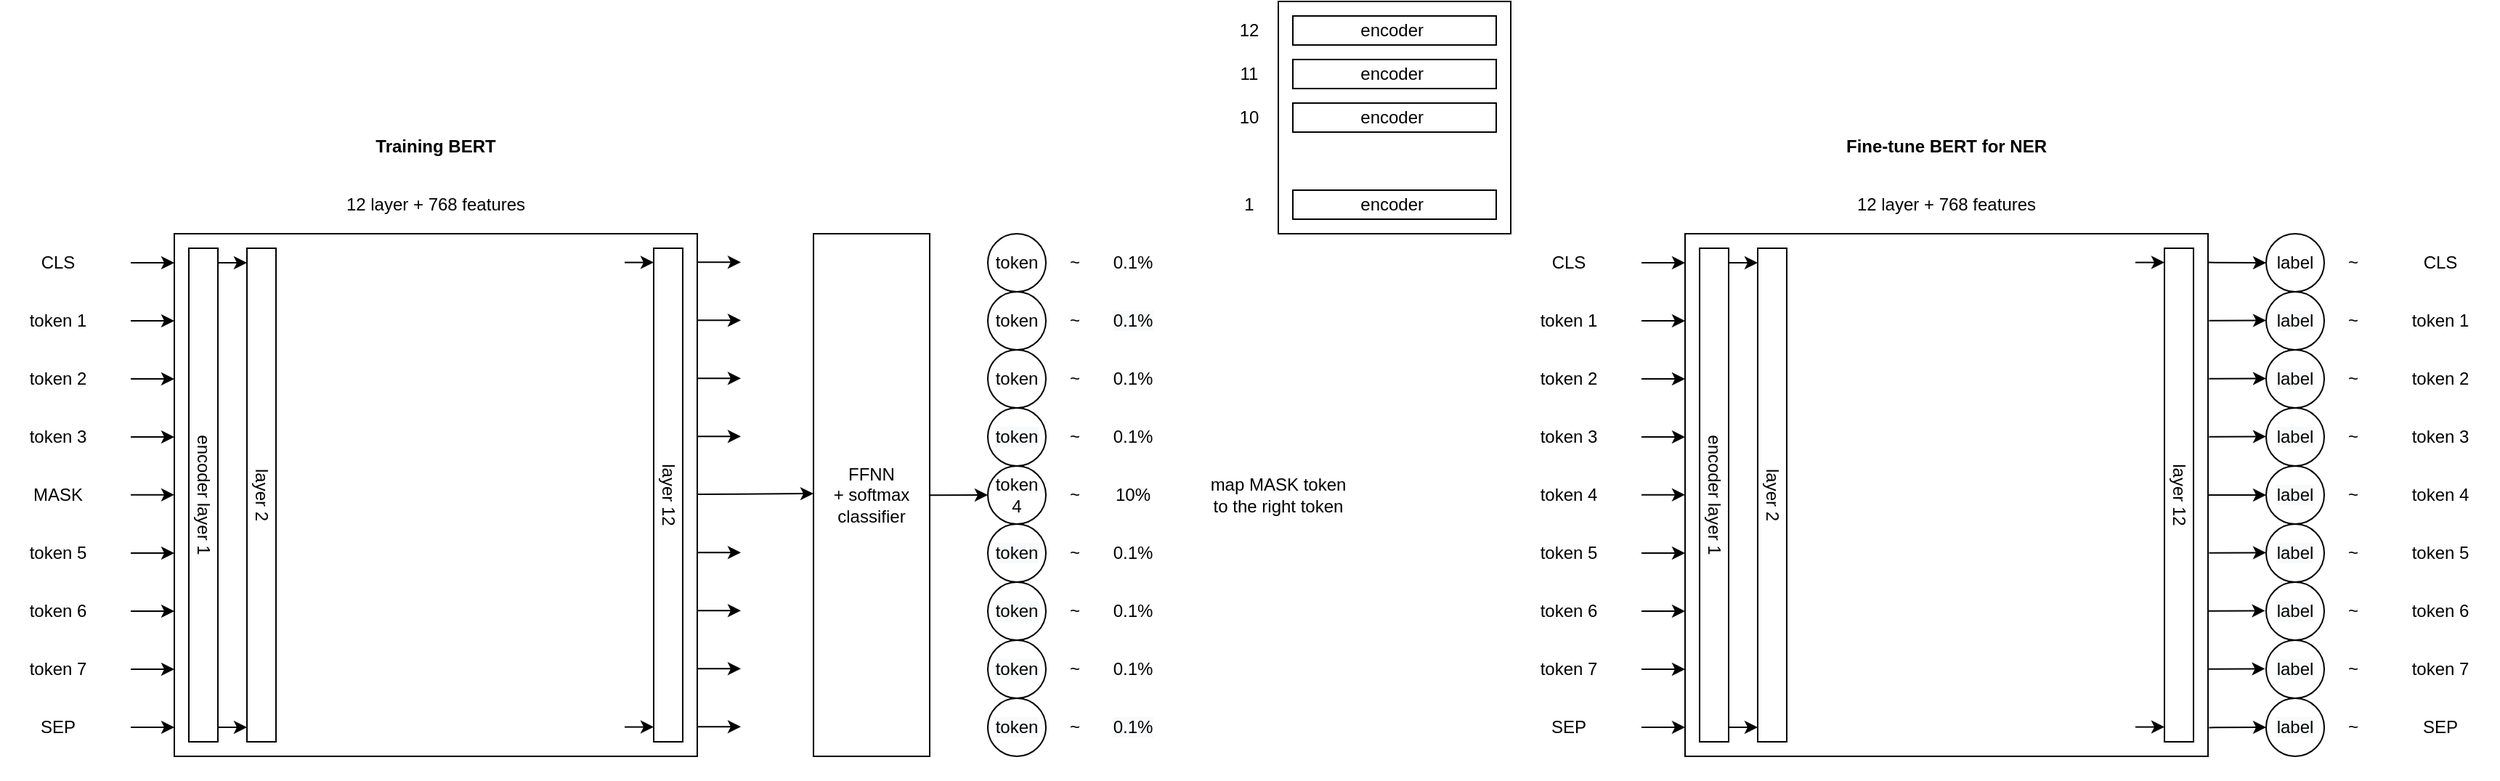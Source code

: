 <mxfile version="14.7.3" type="github"><diagram id="Am8PIktLpf--4aQYehBC" name="Page-1"><mxGraphModel dx="2094" dy="1460" grid="1" gridSize="10" guides="1" tooltips="1" connect="1" arrows="1" fold="1" page="1" pageScale="1" pageWidth="1169" pageHeight="827" math="0" shadow="0"><root><mxCell id="0"/><mxCell id="1" parent="0"/><mxCell id="1VEz2_jv1e1CEYr6-E1S-1" value="" style="whiteSpace=wrap;html=1;aspect=fixed;" vertex="1" parent="1"><mxGeometry x="1200" y="200" width="360" height="360" as="geometry"/></mxCell><mxCell id="1VEz2_jv1e1CEYr6-E1S-2" value="" style="rounded=0;whiteSpace=wrap;html=1;" vertex="1" parent="1"><mxGeometry x="1210" y="210" width="20" height="340" as="geometry"/></mxCell><mxCell id="1VEz2_jv1e1CEYr6-E1S-3" value="" style="rounded=0;whiteSpace=wrap;html=1;" vertex="1" parent="1"><mxGeometry x="1250" y="210" width="20" height="340" as="geometry"/></mxCell><mxCell id="1VEz2_jv1e1CEYr6-E1S-4" value="" style="rounded=0;whiteSpace=wrap;html=1;" vertex="1" parent="1"><mxGeometry x="1530" y="210" width="20" height="340" as="geometry"/></mxCell><mxCell id="1VEz2_jv1e1CEYr6-E1S-5" value="" style="endArrow=classic;html=1;" edge="1" parent="1"><mxGeometry width="50" height="50" relative="1" as="geometry"><mxPoint x="1170" y="220" as="sourcePoint"/><mxPoint x="1200" y="220" as="targetPoint"/><Array as="points"><mxPoint x="1200" y="220"/></Array></mxGeometry></mxCell><mxCell id="1VEz2_jv1e1CEYr6-E1S-6" value="" style="endArrow=classic;html=1;" edge="1" parent="1"><mxGeometry width="50" height="50" relative="1" as="geometry"><mxPoint x="1170" y="260" as="sourcePoint"/><mxPoint x="1200" y="260" as="targetPoint"/><Array as="points"><mxPoint x="1200" y="260"/></Array></mxGeometry></mxCell><mxCell id="1VEz2_jv1e1CEYr6-E1S-7" value="" style="endArrow=classic;html=1;" edge="1" parent="1"><mxGeometry width="50" height="50" relative="1" as="geometry"><mxPoint x="1170" y="300" as="sourcePoint"/><mxPoint x="1200" y="300" as="targetPoint"/><Array as="points"><mxPoint x="1200" y="300"/></Array></mxGeometry></mxCell><mxCell id="1VEz2_jv1e1CEYr6-E1S-8" value="" style="endArrow=classic;html=1;" edge="1" parent="1"><mxGeometry width="50" height="50" relative="1" as="geometry"><mxPoint x="1170" y="340" as="sourcePoint"/><mxPoint x="1200" y="340" as="targetPoint"/><Array as="points"><mxPoint x="1200" y="340"/></Array></mxGeometry></mxCell><mxCell id="1VEz2_jv1e1CEYr6-E1S-9" value="" style="endArrow=classic;html=1;" edge="1" parent="1"><mxGeometry width="50" height="50" relative="1" as="geometry"><mxPoint x="1170" y="379.83" as="sourcePoint"/><mxPoint x="1200" y="379.83" as="targetPoint"/><Array as="points"><mxPoint x="1200" y="379.83"/></Array></mxGeometry></mxCell><mxCell id="1VEz2_jv1e1CEYr6-E1S-10" value="" style="endArrow=classic;html=1;" edge="1" parent="1"><mxGeometry width="50" height="50" relative="1" as="geometry"><mxPoint x="1170" y="420.0" as="sourcePoint"/><mxPoint x="1200" y="420.0" as="targetPoint"/><Array as="points"><mxPoint x="1200" y="420"/></Array></mxGeometry></mxCell><mxCell id="1VEz2_jv1e1CEYr6-E1S-11" value="" style="endArrow=classic;html=1;" edge="1" parent="1"><mxGeometry width="50" height="50" relative="1" as="geometry"><mxPoint x="1170" y="460" as="sourcePoint"/><mxPoint x="1200" y="460" as="targetPoint"/><Array as="points"><mxPoint x="1200" y="460"/></Array></mxGeometry></mxCell><mxCell id="1VEz2_jv1e1CEYr6-E1S-12" value="" style="endArrow=classic;html=1;" edge="1" parent="1"><mxGeometry width="50" height="50" relative="1" as="geometry"><mxPoint x="1170" y="500" as="sourcePoint"/><mxPoint x="1200" y="500" as="targetPoint"/><Array as="points"><mxPoint x="1200" y="500"/></Array></mxGeometry></mxCell><mxCell id="1VEz2_jv1e1CEYr6-E1S-13" value="" style="endArrow=classic;html=1;" edge="1" parent="1"><mxGeometry width="50" height="50" relative="1" as="geometry"><mxPoint x="1170" y="540" as="sourcePoint"/><mxPoint x="1200" y="540" as="targetPoint"/><Array as="points"><mxPoint x="1200" y="540"/></Array></mxGeometry></mxCell><mxCell id="1VEz2_jv1e1CEYr6-E1S-14" value="" style="endArrow=classic;html=1;" edge="1" parent="1"><mxGeometry width="50" height="50" relative="1" as="geometry"><mxPoint x="1230" y="220" as="sourcePoint"/><mxPoint x="1250" y="220" as="targetPoint"/><Array as="points"/></mxGeometry></mxCell><mxCell id="1VEz2_jv1e1CEYr6-E1S-16" value="" style="endArrow=classic;html=1;" edge="1" parent="1"><mxGeometry width="50" height="50" relative="1" as="geometry"><mxPoint x="1230" y="540" as="sourcePoint"/><mxPoint x="1250" y="540" as="targetPoint"/><Array as="points"/></mxGeometry></mxCell><mxCell id="1VEz2_jv1e1CEYr6-E1S-17" value="" style="endArrow=classic;html=1;exitX=1.001;exitY=0.055;exitDx=0;exitDy=0;exitPerimeter=0;" edge="1" parent="1" source="1VEz2_jv1e1CEYr6-E1S-1"><mxGeometry width="50" height="50" relative="1" as="geometry"><mxPoint x="1570" y="220" as="sourcePoint"/><mxPoint x="1600" y="220" as="targetPoint"/><Array as="points"><mxPoint x="1600" y="220"/></Array></mxGeometry></mxCell><mxCell id="1VEz2_jv1e1CEYr6-E1S-18" value="" style="endArrow=classic;html=1;exitX=1.002;exitY=0.945;exitDx=0;exitDy=0;exitPerimeter=0;" edge="1" parent="1" source="1VEz2_jv1e1CEYr6-E1S-1"><mxGeometry width="50" height="50" relative="1" as="geometry"><mxPoint x="1570" y="540" as="sourcePoint"/><mxPoint x="1600" y="540" as="targetPoint"/><Array as="points"/></mxGeometry></mxCell><mxCell id="1VEz2_jv1e1CEYr6-E1S-21" value="label" style="ellipse;whiteSpace=wrap;html=1;aspect=fixed;" vertex="1" parent="1"><mxGeometry x="1600" y="200" width="40" height="40" as="geometry"/></mxCell><mxCell id="1VEz2_jv1e1CEYr6-E1S-22" value="&#10;&#10;&lt;span style=&quot;color: rgb(0, 0, 0); font-family: helvetica; font-size: 12px; font-style: normal; font-weight: 400; letter-spacing: normal; text-align: center; text-indent: 0px; text-transform: none; word-spacing: 0px; background-color: rgb(248, 249, 250); display: inline; float: none;&quot;&gt;label&lt;/span&gt;&#10;&#10;" style="ellipse;whiteSpace=wrap;html=1;aspect=fixed;" vertex="1" parent="1"><mxGeometry x="1600" y="240" width="40" height="40" as="geometry"/></mxCell><mxCell id="1VEz2_jv1e1CEYr6-E1S-23" value="&#10;&#10;&lt;span style=&quot;color: rgb(0, 0, 0); font-family: helvetica; font-size: 12px; font-style: normal; font-weight: 400; letter-spacing: normal; text-align: center; text-indent: 0px; text-transform: none; word-spacing: 0px; background-color: rgb(248, 249, 250); display: inline; float: none;&quot;&gt;label&lt;/span&gt;&#10;&#10;" style="ellipse;whiteSpace=wrap;html=1;aspect=fixed;" vertex="1" parent="1"><mxGeometry x="1600" y="280" width="40" height="40" as="geometry"/></mxCell><mxCell id="1VEz2_jv1e1CEYr6-E1S-24" value="&#10;&#10;&lt;span style=&quot;color: rgb(0, 0, 0); font-family: helvetica; font-size: 12px; font-style: normal; font-weight: 400; letter-spacing: normal; text-align: center; text-indent: 0px; text-transform: none; word-spacing: 0px; background-color: rgb(248, 249, 250); display: inline; float: none;&quot;&gt;label&lt;/span&gt;&#10;&#10;" style="ellipse;whiteSpace=wrap;html=1;aspect=fixed;" vertex="1" parent="1"><mxGeometry x="1600" y="320" width="40" height="40" as="geometry"/></mxCell><mxCell id="1VEz2_jv1e1CEYr6-E1S-25" value="&#10;&#10;&lt;span style=&quot;color: rgb(0, 0, 0); font-family: helvetica; font-size: 12px; font-style: normal; font-weight: 400; letter-spacing: normal; text-align: center; text-indent: 0px; text-transform: none; word-spacing: 0px; background-color: rgb(248, 249, 250); display: inline; float: none;&quot;&gt;label&lt;/span&gt;&#10;&#10;" style="ellipse;whiteSpace=wrap;html=1;aspect=fixed;" vertex="1" parent="1"><mxGeometry x="1600" y="360" width="40" height="40" as="geometry"/></mxCell><mxCell id="1VEz2_jv1e1CEYr6-E1S-26" value="&#10;&#10;&lt;span style=&quot;color: rgb(0, 0, 0); font-family: helvetica; font-size: 12px; font-style: normal; font-weight: 400; letter-spacing: normal; text-align: center; text-indent: 0px; text-transform: none; word-spacing: 0px; background-color: rgb(248, 249, 250); display: inline; float: none;&quot;&gt;label&lt;/span&gt;&#10;&#10;" style="ellipse;whiteSpace=wrap;html=1;aspect=fixed;" vertex="1" parent="1"><mxGeometry x="1600" y="400" width="40" height="40" as="geometry"/></mxCell><mxCell id="1VEz2_jv1e1CEYr6-E1S-27" value="&#10;&#10;&lt;span style=&quot;color: rgb(0, 0, 0); font-family: helvetica; font-size: 12px; font-style: normal; font-weight: 400; letter-spacing: normal; text-align: center; text-indent: 0px; text-transform: none; word-spacing: 0px; background-color: rgb(248, 249, 250); display: inline; float: none;&quot;&gt;label&lt;/span&gt;&#10;&#10;" style="ellipse;whiteSpace=wrap;html=1;aspect=fixed;" vertex="1" parent="1"><mxGeometry x="1600" y="440" width="40" height="40" as="geometry"/></mxCell><mxCell id="1VEz2_jv1e1CEYr6-E1S-28" value="&#10;&#10;&lt;span style=&quot;color: rgb(0, 0, 0); font-family: helvetica; font-size: 12px; font-style: normal; font-weight: 400; letter-spacing: normal; text-align: center; text-indent: 0px; text-transform: none; word-spacing: 0px; background-color: rgb(248, 249, 250); display: inline; float: none;&quot;&gt;label&lt;/span&gt;&#10;&#10;" style="ellipse;whiteSpace=wrap;html=1;aspect=fixed;" vertex="1" parent="1"><mxGeometry x="1600" y="480" width="40" height="40" as="geometry"/></mxCell><mxCell id="1VEz2_jv1e1CEYr6-E1S-29" value="&#10;&#10;&lt;span style=&quot;color: rgb(0, 0, 0); font-family: helvetica; font-size: 12px; font-style: normal; font-weight: 400; letter-spacing: normal; text-align: center; text-indent: 0px; text-transform: none; word-spacing: 0px; background-color: rgb(248, 249, 250); display: inline; float: none;&quot;&gt;label&lt;/span&gt;&#10;&#10;" style="ellipse;whiteSpace=wrap;html=1;aspect=fixed;" vertex="1" parent="1"><mxGeometry x="1600" y="520" width="40" height="40" as="geometry"/></mxCell><mxCell id="1VEz2_jv1e1CEYr6-E1S-30" value="" style="endArrow=classic;html=1;entryX=0;entryY=0.5;entryDx=0;entryDy=0;" edge="1" parent="1" target="1VEz2_jv1e1CEYr6-E1S-25"><mxGeometry width="50" height="50" relative="1" as="geometry"><mxPoint x="1560" y="380" as="sourcePoint"/><mxPoint x="1610" y="330" as="targetPoint"/></mxGeometry></mxCell><mxCell id="1VEz2_jv1e1CEYr6-E1S-31" value="12 layer + 768 features" style="text;html=1;strokeColor=none;fillColor=none;align=center;verticalAlign=middle;whiteSpace=wrap;rounded=0;" vertex="1" parent="1"><mxGeometry x="1200" y="170" width="360" height="20" as="geometry"/></mxCell><mxCell id="1VEz2_jv1e1CEYr6-E1S-32" value="encoder layer 1" style="text;html=1;strokeColor=none;fillColor=none;align=center;verticalAlign=middle;whiteSpace=wrap;rounded=0;rotation=90;" vertex="1" parent="1"><mxGeometry x="1175" y="370" width="90" height="20" as="geometry"/></mxCell><mxCell id="1VEz2_jv1e1CEYr6-E1S-33" value="layer 2" style="text;html=1;strokeColor=none;fillColor=none;align=center;verticalAlign=middle;whiteSpace=wrap;rounded=0;rotation=90;" vertex="1" parent="1"><mxGeometry x="1240" y="370" width="40" height="20" as="geometry"/></mxCell><mxCell id="1VEz2_jv1e1CEYr6-E1S-34" value="layer 12" style="text;html=1;strokeColor=none;fillColor=none;align=center;verticalAlign=middle;whiteSpace=wrap;rounded=0;rotation=90;" vertex="1" parent="1"><mxGeometry x="1505" y="370" width="70" height="20" as="geometry"/></mxCell><mxCell id="1VEz2_jv1e1CEYr6-E1S-35" value="CLS&lt;span style=&quot;color: rgba(0 , 0 , 0 , 0) ; font-family: monospace ; font-size: 0px&quot;&gt;%3CmxGraphModel%3E%3Croot%3E%3CmxCell%20id%3D%220%22%2F%3E%3CmxCell%20id%3D%221%22%20parent%3D%220%22%2F%3E%3CmxCell%20id%3D%222%22%20value%3D%22layer%202%22%20style%3D%22text%3Bhtml%3D1%3BstrokeColor%3Dnone%3BfillColor%3Dnone%3Balign%3Dcenter%3BverticalAlign%3Dmiddle%3BwhiteSpace%3Dwrap%3Brounded%3D0%3Brotation%3D90%3B%22%20vertex%3D%221%22%20parent%3D%221%22%3E%3CmxGeometry%20x%3D%22240%22%20y%3D%22270%22%20width%3D%2240%22%20height%3D%2220%22%20as%3D%22geometry%22%2F%3E%3C%2FmxCell%3E%3C%2Froot%3E%3C%2FmxGraphModel%3E&lt;/span&gt;&lt;span style=&quot;color: rgba(0 , 0 , 0 , 0) ; font-family: monospace ; font-size: 0px&quot;&gt;%3CmxGraphModel%3E%3Croot%3E%3CmxCell%20id%3D%220%22%2F%3E%3CmxCell%20id%3D%221%22%20parent%3D%220%22%2F%3E%3CmxCell%20id%3D%222%22%20value%3D%22layer%202%22%20style%3D%22text%3Bhtml%3D1%3BstrokeColor%3Dnone%3BfillColor%3Dnone%3Balign%3Dcenter%3BverticalAlign%3Dmiddle%3BwhiteSpace%3Dwrap%3Brounded%3D0%3Brotation%3D90%3B%22%20vertex%3D%221%22%20parent%3D%221%22%3E%3CmxGeometry%20x%3D%22240%22%20y%3D%22270%22%20width%3D%2240%22%20height%3D%2220%22%20as%3D%22geometry%22%2F%3E%3C%2FmxCell%3E%3C%2Froot%3E%3C%2FmxGraphModel%3E&lt;/span&gt;" style="text;html=1;strokeColor=none;fillColor=none;align=center;verticalAlign=middle;whiteSpace=wrap;rounded=0;" vertex="1" parent="1"><mxGeometry x="1080" y="210" width="80" height="20" as="geometry"/></mxCell><mxCell id="1VEz2_jv1e1CEYr6-E1S-36" value="token 1" style="text;html=1;strokeColor=none;fillColor=none;align=center;verticalAlign=middle;whiteSpace=wrap;rounded=0;" vertex="1" parent="1"><mxGeometry x="1080" y="250" width="80" height="20" as="geometry"/></mxCell><mxCell id="1VEz2_jv1e1CEYr6-E1S-37" value="token 2" style="text;html=1;strokeColor=none;fillColor=none;align=center;verticalAlign=middle;whiteSpace=wrap;rounded=0;" vertex="1" parent="1"><mxGeometry x="1080" y="290" width="80" height="20" as="geometry"/></mxCell><mxCell id="1VEz2_jv1e1CEYr6-E1S-38" value="token 3" style="text;html=1;strokeColor=none;fillColor=none;align=center;verticalAlign=middle;whiteSpace=wrap;rounded=0;" vertex="1" parent="1"><mxGeometry x="1080" y="330" width="80" height="20" as="geometry"/></mxCell><mxCell id="1VEz2_jv1e1CEYr6-E1S-39" value="token 4" style="text;html=1;strokeColor=none;fillColor=none;align=center;verticalAlign=middle;whiteSpace=wrap;rounded=0;" vertex="1" parent="1"><mxGeometry x="1080" y="370" width="80" height="20" as="geometry"/></mxCell><mxCell id="1VEz2_jv1e1CEYr6-E1S-40" value="token 5" style="text;html=1;strokeColor=none;fillColor=none;align=center;verticalAlign=middle;whiteSpace=wrap;rounded=0;" vertex="1" parent="1"><mxGeometry x="1080" y="410" width="80" height="20" as="geometry"/></mxCell><mxCell id="1VEz2_jv1e1CEYr6-E1S-41" value="token 6" style="text;html=1;strokeColor=none;fillColor=none;align=center;verticalAlign=middle;whiteSpace=wrap;rounded=0;" vertex="1" parent="1"><mxGeometry x="1080" y="450" width="80" height="20" as="geometry"/></mxCell><mxCell id="1VEz2_jv1e1CEYr6-E1S-42" value="token 7" style="text;html=1;strokeColor=none;fillColor=none;align=center;verticalAlign=middle;whiteSpace=wrap;rounded=0;" vertex="1" parent="1"><mxGeometry x="1080" y="490" width="80" height="20" as="geometry"/></mxCell><mxCell id="1VEz2_jv1e1CEYr6-E1S-43" value="SEP" style="text;html=1;strokeColor=none;fillColor=none;align=center;verticalAlign=middle;whiteSpace=wrap;rounded=0;" vertex="1" parent="1"><mxGeometry x="1080" y="530" width="80" height="20" as="geometry"/></mxCell><mxCell id="1VEz2_jv1e1CEYr6-E1S-44" value="CLS&lt;span style=&quot;color: rgba(0 , 0 , 0 , 0) ; font-family: monospace ; font-size: 0px&quot;&gt;%3CmxGraphModel%3E%3Croot%3E%3CmxCell%20id%3D%220%22%2F%3E%3CmxCell%20id%3D%221%22%20parent%3D%220%22%2F%3E%3CmxCell%20id%3D%222%22%20value%3D%22layer%202%22%20style%3D%22text%3Bhtml%3D1%3BstrokeColor%3Dnone%3BfillColor%3Dnone%3Balign%3Dcenter%3BverticalAlign%3Dmiddle%3BwhiteSpace%3Dwrap%3Brounded%3D0%3Brotation%3D90%3B%22%20vertex%3D%221%22%20parent%3D%221%22%3E%3CmxGeometry%20x%3D%22240%22%20y%3D%22270%22%20width%3D%2240%22%20height%3D%2220%22%20as%3D%22geometry%22%2F%3E%3C%2FmxCell%3E%3C%2Froot%3E%3C%2FmxGraphModel%3E&lt;/span&gt;&lt;span style=&quot;color: rgba(0 , 0 , 0 , 0) ; font-family: monospace ; font-size: 0px&quot;&gt;%3CmxGraphModel%3E%3Croot%3E%3CmxCell%20id%3D%220%22%2F%3E%3CmxCell%20id%3D%221%22%20parent%3D%220%22%2F%3E%3CmxCell%20id%3D%222%22%20value%3D%22layer%202%22%20style%3D%22text%3Bhtml%3D1%3BstrokeColor%3Dnone%3BfillColor%3Dnone%3Balign%3Dcenter%3BverticalAlign%3Dmiddle%3BwhiteSpace%3Dwrap%3Brounded%3D0%3Brotation%3D90%3B%22%20vertex%3D%221%22%20parent%3D%221%22%3E%3CmxGeometry%20x%3D%22240%22%20y%3D%22270%22%20width%3D%2240%22%20height%3D%2220%22%20as%3D%22geometry%22%2F%3E%3C%2FmxCell%3E%3C%2Froot%3E%3C%2FmxGraphModel%3E&lt;/span&gt;" style="text;html=1;strokeColor=none;fillColor=none;align=center;verticalAlign=middle;whiteSpace=wrap;rounded=0;" vertex="1" parent="1"><mxGeometry x="1680" y="210" width="80" height="20" as="geometry"/></mxCell><mxCell id="1VEz2_jv1e1CEYr6-E1S-45" value="token 1" style="text;html=1;strokeColor=none;fillColor=none;align=center;verticalAlign=middle;whiteSpace=wrap;rounded=0;" vertex="1" parent="1"><mxGeometry x="1680" y="250" width="80" height="20" as="geometry"/></mxCell><mxCell id="1VEz2_jv1e1CEYr6-E1S-46" value="token 2" style="text;html=1;strokeColor=none;fillColor=none;align=center;verticalAlign=middle;whiteSpace=wrap;rounded=0;" vertex="1" parent="1"><mxGeometry x="1680" y="290" width="80" height="20" as="geometry"/></mxCell><mxCell id="1VEz2_jv1e1CEYr6-E1S-47" value="token 3" style="text;html=1;strokeColor=none;fillColor=none;align=center;verticalAlign=middle;whiteSpace=wrap;rounded=0;" vertex="1" parent="1"><mxGeometry x="1680" y="330" width="80" height="20" as="geometry"/></mxCell><mxCell id="1VEz2_jv1e1CEYr6-E1S-48" value="token 4" style="text;html=1;strokeColor=none;fillColor=none;align=center;verticalAlign=middle;whiteSpace=wrap;rounded=0;" vertex="1" parent="1"><mxGeometry x="1680" y="370" width="80" height="20" as="geometry"/></mxCell><mxCell id="1VEz2_jv1e1CEYr6-E1S-49" value="token 5" style="text;html=1;strokeColor=none;fillColor=none;align=center;verticalAlign=middle;whiteSpace=wrap;rounded=0;" vertex="1" parent="1"><mxGeometry x="1680" y="410" width="80" height="20" as="geometry"/></mxCell><mxCell id="1VEz2_jv1e1CEYr6-E1S-50" value="token 6" style="text;html=1;strokeColor=none;fillColor=none;align=center;verticalAlign=middle;whiteSpace=wrap;rounded=0;" vertex="1" parent="1"><mxGeometry x="1680" y="450" width="80" height="20" as="geometry"/></mxCell><mxCell id="1VEz2_jv1e1CEYr6-E1S-51" value="token 7" style="text;html=1;strokeColor=none;fillColor=none;align=center;verticalAlign=middle;whiteSpace=wrap;rounded=0;" vertex="1" parent="1"><mxGeometry x="1680" y="490" width="80" height="20" as="geometry"/></mxCell><mxCell id="1VEz2_jv1e1CEYr6-E1S-52" value="SEP" style="text;html=1;strokeColor=none;fillColor=none;align=center;verticalAlign=middle;whiteSpace=wrap;rounded=0;" vertex="1" parent="1"><mxGeometry x="1680" y="530" width="80" height="20" as="geometry"/></mxCell><mxCell id="1VEz2_jv1e1CEYr6-E1S-54" value="~" style="text;html=1;strokeColor=none;fillColor=none;align=center;verticalAlign=middle;whiteSpace=wrap;rounded=0;" vertex="1" parent="1"><mxGeometry x="1640" y="210" width="40" height="20" as="geometry"/></mxCell><mxCell id="1VEz2_jv1e1CEYr6-E1S-55" value="~" style="text;html=1;strokeColor=none;fillColor=none;align=center;verticalAlign=middle;whiteSpace=wrap;rounded=0;" vertex="1" parent="1"><mxGeometry x="1640" y="250" width="40" height="20" as="geometry"/></mxCell><mxCell id="1VEz2_jv1e1CEYr6-E1S-56" value="~" style="text;html=1;strokeColor=none;fillColor=none;align=center;verticalAlign=middle;whiteSpace=wrap;rounded=0;" vertex="1" parent="1"><mxGeometry x="1640" y="290" width="40" height="20" as="geometry"/></mxCell><mxCell id="1VEz2_jv1e1CEYr6-E1S-57" value="~" style="text;html=1;strokeColor=none;fillColor=none;align=center;verticalAlign=middle;whiteSpace=wrap;rounded=0;" vertex="1" parent="1"><mxGeometry x="1640" y="330" width="40" height="20" as="geometry"/></mxCell><mxCell id="1VEz2_jv1e1CEYr6-E1S-58" value="~" style="text;html=1;strokeColor=none;fillColor=none;align=center;verticalAlign=middle;whiteSpace=wrap;rounded=0;" vertex="1" parent="1"><mxGeometry x="1640" y="370" width="40" height="20" as="geometry"/></mxCell><mxCell id="1VEz2_jv1e1CEYr6-E1S-59" value="~" style="text;html=1;strokeColor=none;fillColor=none;align=center;verticalAlign=middle;whiteSpace=wrap;rounded=0;" vertex="1" parent="1"><mxGeometry x="1640" y="410" width="40" height="20" as="geometry"/></mxCell><mxCell id="1VEz2_jv1e1CEYr6-E1S-60" value="~" style="text;html=1;strokeColor=none;fillColor=none;align=center;verticalAlign=middle;whiteSpace=wrap;rounded=0;" vertex="1" parent="1"><mxGeometry x="1640" y="450" width="40" height="20" as="geometry"/></mxCell><mxCell id="1VEz2_jv1e1CEYr6-E1S-61" value="~" style="text;html=1;strokeColor=none;fillColor=none;align=center;verticalAlign=middle;whiteSpace=wrap;rounded=0;" vertex="1" parent="1"><mxGeometry x="1640" y="490" width="40" height="20" as="geometry"/></mxCell><mxCell id="1VEz2_jv1e1CEYr6-E1S-62" value="~" style="text;html=1;strokeColor=none;fillColor=none;align=center;verticalAlign=middle;whiteSpace=wrap;rounded=0;" vertex="1" parent="1"><mxGeometry x="1640" y="530" width="40" height="20" as="geometry"/></mxCell><mxCell id="1VEz2_jv1e1CEYr6-E1S-63" value="" style="endArrow=classic;html=1;" edge="1" parent="1"><mxGeometry width="50" height="50" relative="1" as="geometry"><mxPoint x="1510" y="219.8" as="sourcePoint"/><mxPoint x="1530" y="219.8" as="targetPoint"/><Array as="points"/></mxGeometry></mxCell><mxCell id="1VEz2_jv1e1CEYr6-E1S-64" value="" style="endArrow=classic;html=1;" edge="1" parent="1"><mxGeometry width="50" height="50" relative="1" as="geometry"><mxPoint x="1510" y="539.8" as="sourcePoint"/><mxPoint x="1530" y="539.8" as="targetPoint"/><Array as="points"/></mxGeometry></mxCell><mxCell id="1VEz2_jv1e1CEYr6-E1S-65" value="" style="rounded=0;whiteSpace=wrap;html=1;" vertex="1" parent="1"><mxGeometry x="920" y="40" width="160" height="160" as="geometry"/></mxCell><mxCell id="1VEz2_jv1e1CEYr6-E1S-66" value="encoder&amp;nbsp;" style="rounded=0;whiteSpace=wrap;html=1;" vertex="1" parent="1"><mxGeometry x="930" y="50" width="140" height="20" as="geometry"/></mxCell><mxCell id="1VEz2_jv1e1CEYr6-E1S-67" value="encoder&amp;nbsp;" style="rounded=0;whiteSpace=wrap;html=1;" vertex="1" parent="1"><mxGeometry x="930" y="80" width="140" height="20" as="geometry"/></mxCell><mxCell id="1VEz2_jv1e1CEYr6-E1S-68" value="encoder&amp;nbsp;" style="rounded=0;whiteSpace=wrap;html=1;" vertex="1" parent="1"><mxGeometry x="930" y="110" width="140" height="20" as="geometry"/></mxCell><mxCell id="1VEz2_jv1e1CEYr6-E1S-69" value="encoder&amp;nbsp;" style="rounded=0;whiteSpace=wrap;html=1;" vertex="1" parent="1"><mxGeometry x="930" y="170" width="140" height="20" as="geometry"/></mxCell><mxCell id="1VEz2_jv1e1CEYr6-E1S-71" value="12" style="text;html=1;strokeColor=none;fillColor=none;align=center;verticalAlign=middle;whiteSpace=wrap;rounded=0;" vertex="1" parent="1"><mxGeometry x="880" y="50" width="40" height="20" as="geometry"/></mxCell><mxCell id="1VEz2_jv1e1CEYr6-E1S-72" value="1" style="text;html=1;strokeColor=none;fillColor=none;align=center;verticalAlign=middle;whiteSpace=wrap;rounded=0;" vertex="1" parent="1"><mxGeometry x="880" y="170" width="40" height="20" as="geometry"/></mxCell><mxCell id="1VEz2_jv1e1CEYr6-E1S-73" value="10" style="text;html=1;strokeColor=none;fillColor=none;align=center;verticalAlign=middle;whiteSpace=wrap;rounded=0;" vertex="1" parent="1"><mxGeometry x="880" y="110" width="40" height="20" as="geometry"/></mxCell><mxCell id="1VEz2_jv1e1CEYr6-E1S-74" value="11" style="text;html=1;strokeColor=none;fillColor=none;align=center;verticalAlign=middle;whiteSpace=wrap;rounded=0;" vertex="1" parent="1"><mxGeometry x="880" y="80" width="40" height="20" as="geometry"/></mxCell><mxCell id="1VEz2_jv1e1CEYr6-E1S-165" value="" style="endArrow=classic;html=1;exitX=1.002;exitY=0.945;exitDx=0;exitDy=0;exitPerimeter=0;" edge="1" parent="1"><mxGeometry width="50" height="50" relative="1" as="geometry"><mxPoint x="1560" y="499.91" as="sourcePoint"/><mxPoint x="1599.28" y="499.71" as="targetPoint"/><Array as="points"/></mxGeometry></mxCell><mxCell id="1VEz2_jv1e1CEYr6-E1S-166" value="" style="endArrow=classic;html=1;exitX=1.002;exitY=0.945;exitDx=0;exitDy=0;exitPerimeter=0;" edge="1" parent="1"><mxGeometry width="50" height="50" relative="1" as="geometry"><mxPoint x="1560" y="459.91" as="sourcePoint"/><mxPoint x="1599.28" y="459.71" as="targetPoint"/><Array as="points"/></mxGeometry></mxCell><mxCell id="1VEz2_jv1e1CEYr6-E1S-167" value="" style="endArrow=classic;html=1;exitX=1.002;exitY=0.945;exitDx=0;exitDy=0;exitPerimeter=0;" edge="1" parent="1"><mxGeometry width="50" height="50" relative="1" as="geometry"><mxPoint x="1560.72" y="419.91" as="sourcePoint"/><mxPoint x="1600" y="419.71" as="targetPoint"/><Array as="points"/></mxGeometry></mxCell><mxCell id="1VEz2_jv1e1CEYr6-E1S-168" value="" style="endArrow=classic;html=1;exitX=1.002;exitY=0.945;exitDx=0;exitDy=0;exitPerimeter=0;" edge="1" parent="1"><mxGeometry width="50" height="50" relative="1" as="geometry"><mxPoint x="1560.72" y="339.91" as="sourcePoint"/><mxPoint x="1600" y="339.71" as="targetPoint"/><Array as="points"/></mxGeometry></mxCell><mxCell id="1VEz2_jv1e1CEYr6-E1S-169" value="" style="endArrow=classic;html=1;exitX=1.002;exitY=0.945;exitDx=0;exitDy=0;exitPerimeter=0;" edge="1" parent="1"><mxGeometry width="50" height="50" relative="1" as="geometry"><mxPoint x="1560.72" y="299.91" as="sourcePoint"/><mxPoint x="1600" y="299.71" as="targetPoint"/><Array as="points"/></mxGeometry></mxCell><mxCell id="1VEz2_jv1e1CEYr6-E1S-170" value="" style="endArrow=classic;html=1;exitX=1.002;exitY=0.945;exitDx=0;exitDy=0;exitPerimeter=0;" edge="1" parent="1"><mxGeometry width="50" height="50" relative="1" as="geometry"><mxPoint x="1560.72" y="259.91" as="sourcePoint"/><mxPoint x="1600" y="259.71" as="targetPoint"/><Array as="points"/></mxGeometry></mxCell><mxCell id="1VEz2_jv1e1CEYr6-E1S-203" value="" style="whiteSpace=wrap;html=1;aspect=fixed;" vertex="1" parent="1"><mxGeometry x="160" y="200" width="360" height="360" as="geometry"/></mxCell><mxCell id="1VEz2_jv1e1CEYr6-E1S-204" value="" style="rounded=0;whiteSpace=wrap;html=1;" vertex="1" parent="1"><mxGeometry x="170" y="210" width="20" height="340" as="geometry"/></mxCell><mxCell id="1VEz2_jv1e1CEYr6-E1S-205" value="" style="rounded=0;whiteSpace=wrap;html=1;" vertex="1" parent="1"><mxGeometry x="210" y="210" width="20" height="340" as="geometry"/></mxCell><mxCell id="1VEz2_jv1e1CEYr6-E1S-206" value="" style="rounded=0;whiteSpace=wrap;html=1;" vertex="1" parent="1"><mxGeometry x="490" y="210" width="20" height="340" as="geometry"/></mxCell><mxCell id="1VEz2_jv1e1CEYr6-E1S-207" value="" style="endArrow=classic;html=1;" edge="1" parent="1"><mxGeometry width="50" height="50" relative="1" as="geometry"><mxPoint x="130" y="220" as="sourcePoint"/><mxPoint x="160" y="220" as="targetPoint"/><Array as="points"><mxPoint x="160" y="220"/></Array></mxGeometry></mxCell><mxCell id="1VEz2_jv1e1CEYr6-E1S-208" value="" style="endArrow=classic;html=1;" edge="1" parent="1"><mxGeometry width="50" height="50" relative="1" as="geometry"><mxPoint x="130" y="260" as="sourcePoint"/><mxPoint x="160" y="260" as="targetPoint"/><Array as="points"><mxPoint x="160" y="260"/></Array></mxGeometry></mxCell><mxCell id="1VEz2_jv1e1CEYr6-E1S-209" value="" style="endArrow=classic;html=1;" edge="1" parent="1"><mxGeometry width="50" height="50" relative="1" as="geometry"><mxPoint x="130" y="300" as="sourcePoint"/><mxPoint x="160" y="300" as="targetPoint"/><Array as="points"><mxPoint x="160" y="300"/></Array></mxGeometry></mxCell><mxCell id="1VEz2_jv1e1CEYr6-E1S-210" value="" style="endArrow=classic;html=1;" edge="1" parent="1"><mxGeometry width="50" height="50" relative="1" as="geometry"><mxPoint x="130" y="340" as="sourcePoint"/><mxPoint x="160" y="340" as="targetPoint"/><Array as="points"><mxPoint x="160" y="340"/></Array></mxGeometry></mxCell><mxCell id="1VEz2_jv1e1CEYr6-E1S-211" value="" style="endArrow=classic;html=1;" edge="1" parent="1"><mxGeometry width="50" height="50" relative="1" as="geometry"><mxPoint x="130" y="379.83" as="sourcePoint"/><mxPoint x="160" y="379.83" as="targetPoint"/><Array as="points"><mxPoint x="160" y="379.83"/></Array></mxGeometry></mxCell><mxCell id="1VEz2_jv1e1CEYr6-E1S-212" value="" style="endArrow=classic;html=1;" edge="1" parent="1"><mxGeometry width="50" height="50" relative="1" as="geometry"><mxPoint x="130" y="420" as="sourcePoint"/><mxPoint x="160" y="420" as="targetPoint"/><Array as="points"><mxPoint x="160" y="420"/></Array></mxGeometry></mxCell><mxCell id="1VEz2_jv1e1CEYr6-E1S-213" value="" style="endArrow=classic;html=1;" edge="1" parent="1"><mxGeometry width="50" height="50" relative="1" as="geometry"><mxPoint x="130" y="460.0" as="sourcePoint"/><mxPoint x="160" y="460.0" as="targetPoint"/><Array as="points"><mxPoint x="160" y="460"/></Array></mxGeometry></mxCell><mxCell id="1VEz2_jv1e1CEYr6-E1S-214" value="" style="endArrow=classic;html=1;" edge="1" parent="1"><mxGeometry width="50" height="50" relative="1" as="geometry"><mxPoint x="130" y="500.0" as="sourcePoint"/><mxPoint x="160" y="500.0" as="targetPoint"/><Array as="points"><mxPoint x="160" y="500"/></Array></mxGeometry></mxCell><mxCell id="1VEz2_jv1e1CEYr6-E1S-215" value="" style="endArrow=classic;html=1;" edge="1" parent="1"><mxGeometry width="50" height="50" relative="1" as="geometry"><mxPoint x="130" y="540.0" as="sourcePoint"/><mxPoint x="160" y="540.0" as="targetPoint"/><Array as="points"><mxPoint x="160" y="540"/></Array></mxGeometry></mxCell><mxCell id="1VEz2_jv1e1CEYr6-E1S-216" value="" style="endArrow=classic;html=1;" edge="1" parent="1"><mxGeometry width="50" height="50" relative="1" as="geometry"><mxPoint x="190" y="220" as="sourcePoint"/><mxPoint x="210" y="220" as="targetPoint"/><Array as="points"/></mxGeometry></mxCell><mxCell id="1VEz2_jv1e1CEYr6-E1S-217" value="" style="endArrow=classic;html=1;" edge="1" parent="1"><mxGeometry width="50" height="50" relative="1" as="geometry"><mxPoint x="190" y="540.0" as="sourcePoint"/><mxPoint x="210" y="540.0" as="targetPoint"/><Array as="points"/></mxGeometry></mxCell><mxCell id="1VEz2_jv1e1CEYr6-E1S-218" value="12 layer + 768 features" style="text;html=1;strokeColor=none;fillColor=none;align=center;verticalAlign=middle;whiteSpace=wrap;rounded=0;" vertex="1" parent="1"><mxGeometry x="160" y="170" width="360" height="20" as="geometry"/></mxCell><mxCell id="1VEz2_jv1e1CEYr6-E1S-219" value="encoder layer 1" style="text;html=1;strokeColor=none;fillColor=none;align=center;verticalAlign=middle;whiteSpace=wrap;rounded=0;rotation=90;" vertex="1" parent="1"><mxGeometry x="135" y="370" width="90" height="20" as="geometry"/></mxCell><mxCell id="1VEz2_jv1e1CEYr6-E1S-220" value="layer 2" style="text;html=1;strokeColor=none;fillColor=none;align=center;verticalAlign=middle;whiteSpace=wrap;rounded=0;rotation=90;" vertex="1" parent="1"><mxGeometry x="200" y="370" width="40" height="20" as="geometry"/></mxCell><mxCell id="1VEz2_jv1e1CEYr6-E1S-221" value="layer 12" style="text;html=1;strokeColor=none;fillColor=none;align=center;verticalAlign=middle;whiteSpace=wrap;rounded=0;rotation=90;" vertex="1" parent="1"><mxGeometry x="465" y="370" width="70" height="20" as="geometry"/></mxCell><mxCell id="1VEz2_jv1e1CEYr6-E1S-222" value="CLS&lt;span style=&quot;color: rgba(0 , 0 , 0 , 0) ; font-family: monospace ; font-size: 0px&quot;&gt;%3CmxGraphModel%3E%3Croot%3E%3CmxCell%20id%3D%220%22%2F%3E%3CmxCell%20id%3D%221%22%20parent%3D%220%22%2F%3E%3CmxCell%20id%3D%222%22%20value%3D%22layer%202%22%20style%3D%22text%3Bhtml%3D1%3BstrokeColor%3Dnone%3BfillColor%3Dnone%3Balign%3Dcenter%3BverticalAlign%3Dmiddle%3BwhiteSpace%3Dwrap%3Brounded%3D0%3Brotation%3D90%3B%22%20vertex%3D%221%22%20parent%3D%221%22%3E%3CmxGeometry%20x%3D%22240%22%20y%3D%22270%22%20width%3D%2240%22%20height%3D%2220%22%20as%3D%22geometry%22%2F%3E%3C%2FmxCell%3E%3C%2Froot%3E%3C%2FmxGraphModel%3E&lt;/span&gt;&lt;span style=&quot;color: rgba(0 , 0 , 0 , 0) ; font-family: monospace ; font-size: 0px&quot;&gt;%3CmxGraphModel%3E%3Croot%3E%3CmxCell%20id%3D%220%22%2F%3E%3CmxCell%20id%3D%221%22%20parent%3D%220%22%2F%3E%3CmxCell%20id%3D%222%22%20value%3D%22layer%202%22%20style%3D%22text%3Bhtml%3D1%3BstrokeColor%3Dnone%3BfillColor%3Dnone%3Balign%3Dcenter%3BverticalAlign%3Dmiddle%3BwhiteSpace%3Dwrap%3Brounded%3D0%3Brotation%3D90%3B%22%20vertex%3D%221%22%20parent%3D%221%22%3E%3CmxGeometry%20x%3D%22240%22%20y%3D%22270%22%20width%3D%2240%22%20height%3D%2220%22%20as%3D%22geometry%22%2F%3E%3C%2FmxCell%3E%3C%2Froot%3E%3C%2FmxGraphModel%3E&lt;/span&gt;" style="text;html=1;strokeColor=none;fillColor=none;align=center;verticalAlign=middle;whiteSpace=wrap;rounded=0;" vertex="1" parent="1"><mxGeometry x="40" y="210" width="80" height="20" as="geometry"/></mxCell><mxCell id="1VEz2_jv1e1CEYr6-E1S-223" value="token 1" style="text;html=1;strokeColor=none;fillColor=none;align=center;verticalAlign=middle;whiteSpace=wrap;rounded=0;" vertex="1" parent="1"><mxGeometry x="40" y="250" width="80" height="20" as="geometry"/></mxCell><mxCell id="1VEz2_jv1e1CEYr6-E1S-224" value="token 2" style="text;html=1;strokeColor=none;fillColor=none;align=center;verticalAlign=middle;whiteSpace=wrap;rounded=0;" vertex="1" parent="1"><mxGeometry x="40" y="290" width="80" height="20" as="geometry"/></mxCell><mxCell id="1VEz2_jv1e1CEYr6-E1S-225" value="token 3" style="text;html=1;strokeColor=none;fillColor=none;align=center;verticalAlign=middle;whiteSpace=wrap;rounded=0;" vertex="1" parent="1"><mxGeometry x="40" y="330" width="80" height="20" as="geometry"/></mxCell><mxCell id="1VEz2_jv1e1CEYr6-E1S-226" value="MASK" style="text;html=1;strokeColor=none;fillColor=none;align=center;verticalAlign=middle;whiteSpace=wrap;rounded=0;" vertex="1" parent="1"><mxGeometry x="40" y="370" width="80" height="20" as="geometry"/></mxCell><mxCell id="1VEz2_jv1e1CEYr6-E1S-227" value="token 5" style="text;html=1;strokeColor=none;fillColor=none;align=center;verticalAlign=middle;whiteSpace=wrap;rounded=0;" vertex="1" parent="1"><mxGeometry x="40" y="410" width="80" height="20" as="geometry"/></mxCell><mxCell id="1VEz2_jv1e1CEYr6-E1S-228" value="token 6" style="text;html=1;strokeColor=none;fillColor=none;align=center;verticalAlign=middle;whiteSpace=wrap;rounded=0;" vertex="1" parent="1"><mxGeometry x="40" y="450" width="80" height="20" as="geometry"/></mxCell><mxCell id="1VEz2_jv1e1CEYr6-E1S-229" value="token 7" style="text;html=1;strokeColor=none;fillColor=none;align=center;verticalAlign=middle;whiteSpace=wrap;rounded=0;" vertex="1" parent="1"><mxGeometry x="40" y="490" width="80" height="20" as="geometry"/></mxCell><mxCell id="1VEz2_jv1e1CEYr6-E1S-230" value="SEP" style="text;html=1;strokeColor=none;fillColor=none;align=center;verticalAlign=middle;whiteSpace=wrap;rounded=0;" vertex="1" parent="1"><mxGeometry x="40" y="530" width="80" height="20" as="geometry"/></mxCell><mxCell id="1VEz2_jv1e1CEYr6-E1S-231" value="" style="endArrow=classic;html=1;" edge="1" parent="1"><mxGeometry width="50" height="50" relative="1" as="geometry"><mxPoint x="470" y="219.8" as="sourcePoint"/><mxPoint x="490" y="219.8" as="targetPoint"/><Array as="points"/></mxGeometry></mxCell><mxCell id="1VEz2_jv1e1CEYr6-E1S-232" value="" style="endArrow=classic;html=1;" edge="1" parent="1"><mxGeometry width="50" height="50" relative="1" as="geometry"><mxPoint x="470" y="539.8" as="sourcePoint"/><mxPoint x="490" y="539.8" as="targetPoint"/><Array as="points"/></mxGeometry></mxCell><mxCell id="1VEz2_jv1e1CEYr6-E1S-233" value="" style="endArrow=classic;html=1;" edge="1" parent="1"><mxGeometry width="50" height="50" relative="1" as="geometry"><mxPoint x="520" y="219.66" as="sourcePoint"/><mxPoint x="550" y="219.66" as="targetPoint"/></mxGeometry></mxCell><mxCell id="1VEz2_jv1e1CEYr6-E1S-234" value="" style="endArrow=classic;html=1;" edge="1" parent="1"><mxGeometry width="50" height="50" relative="1" as="geometry"><mxPoint x="520" y="259.66" as="sourcePoint"/><mxPoint x="550" y="259.66" as="targetPoint"/><Array as="points"><mxPoint x="550" y="259.66"/></Array></mxGeometry></mxCell><mxCell id="1VEz2_jv1e1CEYr6-E1S-235" value="" style="endArrow=classic;html=1;" edge="1" parent="1"><mxGeometry width="50" height="50" relative="1" as="geometry"><mxPoint x="520" y="299.66" as="sourcePoint"/><mxPoint x="550" y="299.66" as="targetPoint"/><Array as="points"><mxPoint x="550" y="299.66"/></Array></mxGeometry></mxCell><mxCell id="1VEz2_jv1e1CEYr6-E1S-236" value="" style="endArrow=classic;html=1;" edge="1" parent="1"><mxGeometry width="50" height="50" relative="1" as="geometry"><mxPoint x="520" y="339.66" as="sourcePoint"/><mxPoint x="550" y="339.66" as="targetPoint"/><Array as="points"><mxPoint x="550" y="339.66"/></Array></mxGeometry></mxCell><mxCell id="1VEz2_jv1e1CEYr6-E1S-237" value="" style="endArrow=classic;html=1;" edge="1" parent="1"><mxGeometry width="50" height="50" relative="1" as="geometry"><mxPoint x="520" y="379.49" as="sourcePoint"/><mxPoint x="600" y="379" as="targetPoint"/></mxGeometry></mxCell><mxCell id="1VEz2_jv1e1CEYr6-E1S-238" value="" style="endArrow=classic;html=1;" edge="1" parent="1"><mxGeometry width="50" height="50" relative="1" as="geometry"><mxPoint x="520" y="419.66" as="sourcePoint"/><mxPoint x="550" y="419.66" as="targetPoint"/><Array as="points"><mxPoint x="550" y="419.66"/></Array></mxGeometry></mxCell><mxCell id="1VEz2_jv1e1CEYr6-E1S-239" value="" style="endArrow=classic;html=1;" edge="1" parent="1"><mxGeometry width="50" height="50" relative="1" as="geometry"><mxPoint x="520" y="459.66" as="sourcePoint"/><mxPoint x="550" y="459.66" as="targetPoint"/><Array as="points"><mxPoint x="550" y="459.66"/></Array></mxGeometry></mxCell><mxCell id="1VEz2_jv1e1CEYr6-E1S-240" value="" style="endArrow=classic;html=1;" edge="1" parent="1"><mxGeometry width="50" height="50" relative="1" as="geometry"><mxPoint x="520" y="499.66" as="sourcePoint"/><mxPoint x="550" y="499.66" as="targetPoint"/><Array as="points"><mxPoint x="550" y="499.66"/></Array></mxGeometry></mxCell><mxCell id="1VEz2_jv1e1CEYr6-E1S-241" value="" style="endArrow=classic;html=1;" edge="1" parent="1"><mxGeometry width="50" height="50" relative="1" as="geometry"><mxPoint x="520" y="539.66" as="sourcePoint"/><mxPoint x="550" y="539.66" as="targetPoint"/><Array as="points"><mxPoint x="550" y="539.66"/></Array></mxGeometry></mxCell><mxCell id="1VEz2_jv1e1CEYr6-E1S-242" value="FFNN&lt;br&gt;+ softmax&lt;br&gt;classifier" style="rounded=0;whiteSpace=wrap;html=1;" vertex="1" parent="1"><mxGeometry x="600" y="200" width="80" height="360" as="geometry"/></mxCell><mxCell id="1VEz2_jv1e1CEYr6-E1S-243" value="" style="endArrow=classic;html=1;" edge="1" parent="1"><mxGeometry width="50" height="50" relative="1" as="geometry"><mxPoint x="680" y="380.07" as="sourcePoint"/><mxPoint x="720" y="380" as="targetPoint"/></mxGeometry></mxCell><mxCell id="1VEz2_jv1e1CEYr6-E1S-244" value="token" style="ellipse;whiteSpace=wrap;html=1;aspect=fixed;" vertex="1" parent="1"><mxGeometry x="720" y="200" width="40" height="40" as="geometry"/></mxCell><mxCell id="1VEz2_jv1e1CEYr6-E1S-245" value="token" style="ellipse;whiteSpace=wrap;html=1;aspect=fixed;" vertex="1" parent="1"><mxGeometry x="720" y="240" width="40" height="40" as="geometry"/></mxCell><mxCell id="1VEz2_jv1e1CEYr6-E1S-246" value="token" style="ellipse;whiteSpace=wrap;html=1;aspect=fixed;" vertex="1" parent="1"><mxGeometry x="720" y="280" width="40" height="40" as="geometry"/></mxCell><mxCell id="1VEz2_jv1e1CEYr6-E1S-247" value="&#10;&#10;&lt;span style=&quot;color: rgb(0, 0, 0); font-family: helvetica; font-size: 12px; font-style: normal; font-weight: 400; letter-spacing: normal; text-align: center; text-indent: 0px; text-transform: none; word-spacing: 0px; background-color: rgb(248, 249, 250); display: inline; float: none;&quot;&gt;token&lt;/span&gt;&#10;&#10;" style="ellipse;whiteSpace=wrap;html=1;aspect=fixed;" vertex="1" parent="1"><mxGeometry x="720" y="320" width="40" height="40" as="geometry"/></mxCell><mxCell id="1VEz2_jv1e1CEYr6-E1S-248" value="token 4" style="ellipse;whiteSpace=wrap;html=1;aspect=fixed;" vertex="1" parent="1"><mxGeometry x="720" y="360" width="40" height="40" as="geometry"/></mxCell><mxCell id="1VEz2_jv1e1CEYr6-E1S-249" value="&#10;&#10;&lt;span style=&quot;color: rgb(0, 0, 0); font-family: helvetica; font-size: 12px; font-style: normal; font-weight: 400; letter-spacing: normal; text-align: center; text-indent: 0px; text-transform: none; word-spacing: 0px; background-color: rgb(248, 249, 250); display: inline; float: none;&quot;&gt;token&lt;/span&gt;&#10;&#10;" style="ellipse;whiteSpace=wrap;html=1;aspect=fixed;" vertex="1" parent="1"><mxGeometry x="720" y="400" width="40" height="40" as="geometry"/></mxCell><mxCell id="1VEz2_jv1e1CEYr6-E1S-250" value="&#10;&#10;&lt;span style=&quot;color: rgb(0, 0, 0); font-family: helvetica; font-size: 12px; font-style: normal; font-weight: 400; letter-spacing: normal; text-align: center; text-indent: 0px; text-transform: none; word-spacing: 0px; background-color: rgb(248, 249, 250); display: inline; float: none;&quot;&gt;token&lt;/span&gt;&#10;&#10;" style="ellipse;whiteSpace=wrap;html=1;aspect=fixed;" vertex="1" parent="1"><mxGeometry x="720" y="440" width="40" height="40" as="geometry"/></mxCell><mxCell id="1VEz2_jv1e1CEYr6-E1S-251" value="&#10;&#10;&lt;span style=&quot;color: rgb(0, 0, 0); font-family: helvetica; font-size: 12px; font-style: normal; font-weight: 400; letter-spacing: normal; text-align: center; text-indent: 0px; text-transform: none; word-spacing: 0px; background-color: rgb(248, 249, 250); display: inline; float: none;&quot;&gt;token&lt;/span&gt;&#10;&#10;" style="ellipse;whiteSpace=wrap;html=1;aspect=fixed;" vertex="1" parent="1"><mxGeometry x="720" y="480" width="40" height="40" as="geometry"/></mxCell><mxCell id="1VEz2_jv1e1CEYr6-E1S-252" value="&#10;&#10;&lt;span style=&quot;color: rgb(0, 0, 0); font-family: helvetica; font-size: 12px; font-style: normal; font-weight: 400; letter-spacing: normal; text-align: center; text-indent: 0px; text-transform: none; word-spacing: 0px; background-color: rgb(248, 249, 250); display: inline; float: none;&quot;&gt;token&lt;/span&gt;&#10;&#10;" style="ellipse;whiteSpace=wrap;html=1;aspect=fixed;" vertex="1" parent="1"><mxGeometry x="720" y="520" width="40" height="40" as="geometry"/></mxCell><mxCell id="1VEz2_jv1e1CEYr6-E1S-253" value="0.1%" style="text;html=1;strokeColor=none;fillColor=none;align=center;verticalAlign=middle;whiteSpace=wrap;rounded=0;" vertex="1" parent="1"><mxGeometry x="800" y="210" width="40" height="20" as="geometry"/></mxCell><mxCell id="1VEz2_jv1e1CEYr6-E1S-254" value="&#10;&#10;&lt;span style=&quot;color: rgb(0, 0, 0); font-family: helvetica; font-size: 12px; font-style: normal; font-weight: 400; letter-spacing: normal; text-align: center; text-indent: 0px; text-transform: none; word-spacing: 0px; background-color: rgb(248, 249, 250); display: inline; float: none;&quot;&gt;0.1%&lt;/span&gt;&#10;&#10;" style="text;html=1;strokeColor=none;fillColor=none;align=center;verticalAlign=middle;whiteSpace=wrap;rounded=0;" vertex="1" parent="1"><mxGeometry x="800" y="250" width="40" height="20" as="geometry"/></mxCell><mxCell id="1VEz2_jv1e1CEYr6-E1S-255" value="0.1%" style="text;html=1;strokeColor=none;fillColor=none;align=center;verticalAlign=middle;whiteSpace=wrap;rounded=0;" vertex="1" parent="1"><mxGeometry x="800" y="290" width="40" height="20" as="geometry"/></mxCell><mxCell id="1VEz2_jv1e1CEYr6-E1S-256" value="0.1%" style="text;html=1;strokeColor=none;fillColor=none;align=center;verticalAlign=middle;whiteSpace=wrap;rounded=0;" vertex="1" parent="1"><mxGeometry x="800" y="330" width="40" height="20" as="geometry"/></mxCell><mxCell id="1VEz2_jv1e1CEYr6-E1S-257" value="10%" style="text;html=1;strokeColor=none;fillColor=none;align=center;verticalAlign=middle;whiteSpace=wrap;rounded=0;" vertex="1" parent="1"><mxGeometry x="800" y="370" width="40" height="20" as="geometry"/></mxCell><mxCell id="1VEz2_jv1e1CEYr6-E1S-258" value="0.1%" style="text;html=1;strokeColor=none;fillColor=none;align=center;verticalAlign=middle;whiteSpace=wrap;rounded=0;" vertex="1" parent="1"><mxGeometry x="800" y="410" width="40" height="20" as="geometry"/></mxCell><mxCell id="1VEz2_jv1e1CEYr6-E1S-259" value="0.1%" style="text;html=1;strokeColor=none;fillColor=none;align=center;verticalAlign=middle;whiteSpace=wrap;rounded=0;" vertex="1" parent="1"><mxGeometry x="800" y="450" width="40" height="20" as="geometry"/></mxCell><mxCell id="1VEz2_jv1e1CEYr6-E1S-260" value="0.1%" style="text;html=1;strokeColor=none;fillColor=none;align=center;verticalAlign=middle;whiteSpace=wrap;rounded=0;" vertex="1" parent="1"><mxGeometry x="800" y="490" width="40" height="20" as="geometry"/></mxCell><mxCell id="1VEz2_jv1e1CEYr6-E1S-261" value="&#10;&#10;&lt;span style=&quot;color: rgb(0, 0, 0); font-family: helvetica; font-size: 12px; font-style: normal; font-weight: 400; letter-spacing: normal; text-align: center; text-indent: 0px; text-transform: none; word-spacing: 0px; background-color: rgb(248, 249, 250); display: inline; float: none;&quot;&gt;0.1%&lt;/span&gt;&#10;&#10;" style="text;html=1;strokeColor=none;fillColor=none;align=center;verticalAlign=middle;whiteSpace=wrap;rounded=0;" vertex="1" parent="1"><mxGeometry x="800" y="530" width="40" height="20" as="geometry"/></mxCell><mxCell id="1VEz2_jv1e1CEYr6-E1S-262" value="~" style="text;html=1;strokeColor=none;fillColor=none;align=center;verticalAlign=middle;whiteSpace=wrap;rounded=0;" vertex="1" parent="1"><mxGeometry x="760" y="210" width="40" height="20" as="geometry"/></mxCell><mxCell id="1VEz2_jv1e1CEYr6-E1S-263" value="~" style="text;html=1;strokeColor=none;fillColor=none;align=center;verticalAlign=middle;whiteSpace=wrap;rounded=0;" vertex="1" parent="1"><mxGeometry x="760" y="250" width="40" height="20" as="geometry"/></mxCell><mxCell id="1VEz2_jv1e1CEYr6-E1S-264" value="~" style="text;html=1;strokeColor=none;fillColor=none;align=center;verticalAlign=middle;whiteSpace=wrap;rounded=0;" vertex="1" parent="1"><mxGeometry x="760" y="290" width="40" height="20" as="geometry"/></mxCell><mxCell id="1VEz2_jv1e1CEYr6-E1S-265" value="~" style="text;html=1;strokeColor=none;fillColor=none;align=center;verticalAlign=middle;whiteSpace=wrap;rounded=0;" vertex="1" parent="1"><mxGeometry x="760" y="330" width="40" height="20" as="geometry"/></mxCell><mxCell id="1VEz2_jv1e1CEYr6-E1S-266" value="~" style="text;html=1;strokeColor=none;fillColor=none;align=center;verticalAlign=middle;whiteSpace=wrap;rounded=0;" vertex="1" parent="1"><mxGeometry x="760" y="370" width="40" height="20" as="geometry"/></mxCell><mxCell id="1VEz2_jv1e1CEYr6-E1S-267" value="~" style="text;html=1;strokeColor=none;fillColor=none;align=center;verticalAlign=middle;whiteSpace=wrap;rounded=0;" vertex="1" parent="1"><mxGeometry x="760" y="410" width="40" height="20" as="geometry"/></mxCell><mxCell id="1VEz2_jv1e1CEYr6-E1S-268" value="~" style="text;html=1;strokeColor=none;fillColor=none;align=center;verticalAlign=middle;whiteSpace=wrap;rounded=0;" vertex="1" parent="1"><mxGeometry x="760" y="450" width="40" height="20" as="geometry"/></mxCell><mxCell id="1VEz2_jv1e1CEYr6-E1S-269" value="~" style="text;html=1;strokeColor=none;fillColor=none;align=center;verticalAlign=middle;whiteSpace=wrap;rounded=0;" vertex="1" parent="1"><mxGeometry x="760" y="490" width="40" height="20" as="geometry"/></mxCell><mxCell id="1VEz2_jv1e1CEYr6-E1S-270" value="~" style="text;html=1;strokeColor=none;fillColor=none;align=center;verticalAlign=middle;whiteSpace=wrap;rounded=0;" vertex="1" parent="1"><mxGeometry x="760" y="530" width="40" height="20" as="geometry"/></mxCell><mxCell id="1VEz2_jv1e1CEYr6-E1S-271" value="map MASK token&lt;br&gt;to the right token" style="text;html=1;strokeColor=none;fillColor=none;align=center;verticalAlign=middle;whiteSpace=wrap;rounded=0;" vertex="1" parent="1"><mxGeometry x="840" y="360" width="160" height="40" as="geometry"/></mxCell><mxCell id="1VEz2_jv1e1CEYr6-E1S-272" value="&lt;b&gt;Training BERT&lt;/b&gt;" style="text;html=1;strokeColor=none;fillColor=none;align=center;verticalAlign=middle;whiteSpace=wrap;rounded=0;" vertex="1" parent="1"><mxGeometry x="160" y="120" width="360" height="40" as="geometry"/></mxCell><mxCell id="1VEz2_jv1e1CEYr6-E1S-273" value="&lt;b&gt;Fine-tune BERT for NER&lt;/b&gt;" style="text;html=1;strokeColor=none;fillColor=none;align=center;verticalAlign=middle;whiteSpace=wrap;rounded=0;" vertex="1" parent="1"><mxGeometry x="1200" y="120" width="360" height="40" as="geometry"/></mxCell></root></mxGraphModel></diagram></mxfile>